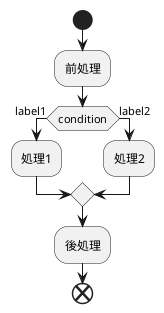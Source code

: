 @startuml
start
:前処理;
if (condition) then (label1)
    :処理1;
else (label2)
    :処理2;
endif
:後処理;
end
@enduml